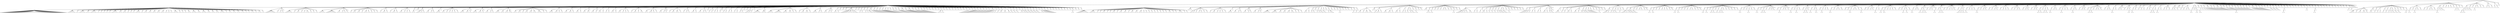 graph DG {
	 node  [decorate=false,shape=point,style=filled];
	 edge  [decorate=false,dir=none,arrowhead=none,arrowtail=none];
3290 -- 3285
3290 -- 3286
3290 -- 3287
3290 -- 3288
3290 -- 3289
3290 -- 2965
3285 -- 3194
3285 -- 3195
3285 -- 3197
3285 -- 3198
3285 -- 3199
3285 -- 3200
3285 -- 3201
3285 -- 3202
3285 -- 3203
3285 -- 3204
3285 -- 3205
3285 -- 3206
3285 -- 3207
3285 -- 3209
3285 -- 3210
3285 -- 3211
3285 -- 3212
3285 -- 3213
3285 -- 3214
3285 -- 3215
3285 -- 3217
3285 -- 3218
3285 -- 3221
3285 -- 3208
3285 -- 3222
3285 -- 3223
3285 -- 3224
3285 -- 3225
3285 -- 3226
3285 -- 3227
3285 -- 3228
3285 -- 3229
3285 -- 3230
3285 -- 3231
3285 -- 3232
3285 -- 3234
3285 -- 3235
3285 -- 3237
3285 -- 3238
3285 -- 3239
3285 -- 3240
3285 -- 3241
3285 -- 3242
3285 -- 3219
3285 -- 3243
3285 -- 3244
3285 -- 3245
3285 -- 3247
3285 -- 3248
3285 -- 3249
3285 -- 3156
3285 -- 3251
3285 -- 3252
3285 -- 3253
3285 -- 3254
3285 -- 3250
3285 -- 3255
3285 -- 3256
3285 -- 3257
3285 -- 3258
3285 -- 3259
3285 -- 2750
3285 -- 3260
3285 -- 3261
3285 -- 3246
3285 -- 3262
3285 -- 3263
3285 -- 3264
3285 -- 3265
3285 -- 2810
3285 -- 3266
3285 -- 3267
3285 -- 2817
3285 -- 3269
3285 -- 3270
3285 -- 3271
3285 -- 3272
3285 -- 3273
3285 -- 2832
3285 -- 3274
3285 -- 3276
3285 -- 3277
3285 -- 2855
3285 -- 2857
3285 -- 2858
3285 -- 3278
3285 -- 3279
3285 -- 3280
3285 -- 2872
3285 -- 2873
3285 -- 3281
3285 -- 2886
3285 -- 2889
3285 -- 2898
3285 -- 2901
3285 -- 2902
3285 -- 2908
3285 -- 2910
3285 -- 3283
3285 -- 2914
3285 -- 2921
3285 -- 3284
3285 -- 2930
3285 -- 2938
3285 -- 2941
3285 -- 2944
3285 -- 2945
3285 -- 2946
3285 -- 2952
3285 -- 2955
3285 -- 2956
3285 -- 2958
3285 -- 2962
3285 -- 3268
3285 -- 2963
3285 -- 2969
3285 -- 1975
3285 -- 2093
3285 -- 2099
3194 -- 2971
3194 -- 2979
3194 -- 2980
3194 -- 2973
3194 -- 2982
3194 -- 2983
3194 -- 2986
3194 -- 2990
3194 -- 2994
3194 -- 2184
3194 -- 2995
3194 -- 2996
3194 -- 2997
3194 -- 2998
3194 -- 3001
3194 -- 3011
3194 -- 3013
3194 -- 3014
3194 -- 2977
3194 -- 3015
3194 -- 3024
3194 -- 3030
3194 -- 3044
3194 -- 3048
3194 -- 3051
3194 -- 3056
3194 -- 3057
3194 -- 3041
3194 -- 2989
3194 -- 2999
3194 -- 3037
3194 -- 2988
3194 -- 3058
3194 -- 3028
3194 -- 3053
3194 -- 2374
3194 -- 3059
3194 -- 3060
3194 -- 3062
3194 -- 3063
3194 -- 3065
3194 -- 3052
3194 -- 3066
3194 -- 2391
3194 -- 2405
3194 -- 3077
3194 -- 3085
3194 -- 2976
3194 -- 2975
3194 -- 2987
3194 -- 3008
3194 -- 3019
3194 -- 3007
3194 -- 2428
3194 -- 2430
3194 -- 2435
3194 -- 2985
3194 -- 2413
3194 -- 2420
3194 -- 3089
3194 -- 2459
3194 -- 3097
3194 -- 3010
3194 -- 3043
3194 -- 3099
3194 -- 3100
3194 -- 3033
3194 -- 3039
3194 -- 2474
3194 -- 2480
3194 -- 3101
3194 -- 2487
3194 -- 3106
3194 -- 3114
3194 -- 3118
3194 -- 3002
3194 -- 2542
3194 -- 3038
3194 -- 2555
3194 -- 3127
3194 -- 2571
3194 -- 2576
3194 -- 2577
3194 -- 2578
3194 -- 2588
3194 -- 2589
3194 -- 3005
3194 -- 2592
3194 -- 2603
3194 -- 2630
3194 -- 2634
3194 -- 2644
3194 -- 2650
3194 -- 2646
3194 -- 2639
3194 -- 2662
3194 -- 3145
3194 -- 2667
3194 -- 3153
3194 -- 3154
3194 -- 3158
3194 -- 3160
3194 -- 3150
3194 -- 3163
3194 -- 3009
3194 -- 3165
3194 -- 3168
3194 -- 3016
3194 -- 3025
3194 -- 3173
3194 -- 3174
3194 -- 3178
3194 -- 2814
3194 -- 3018
3194 -- 3176
3194 -- 3181
3194 -- 3182
3194 -- 3184
3194 -- 3151
3194 -- 2849
3194 -- 3042
3194 -- 3046
3194 -- 2768
3194 -- 2830
3194 -- 2840
3194 -- 2854
3194 -- 2862
3194 -- 2878
3194 -- 2882
3194 -- 2892
3194 -- 2900
3194 -- 3189
3194 -- 1838
3194 -- 2765
3194 -- 2906
3194 -- 2909
2971 -- 2135
2971 -- 2139
2971 -- 2157
2971 -- 2158
2971 -- 2146
2971 -- 2149
2971 -- 2164
2971 -- 2165
2971 -- 2166
2971 -- 2167
2971 -- 2169
2971 -- 2178
2971 -- 2179
2971 -- 2188
2971 -- 2190
2971 -- 2191
2971 -- 2192
2971 -- 2193
2971 -- 2215
2971 -- 2216
2971 -- 2218
2971 -- 2221
2971 -- 2227
2971 -- 2228
2971 -- 2231
2971 -- 2234
2971 -- 2233
2971 -- 2220
2971 -- 2236
2971 -- 2242
2971 -- 2241
2971 -- 2256
2971 -- 2214
2971 -- 2212
2971 -- 2213
2971 -- 2258
2971 -- 2268
2971 -- 2277
2971 -- 2267
2971 -- 2243
2971 -- 2285
2971 -- 2293
2971 -- 2296
2971 -- 2303
2971 -- 2309
2971 -- 2310
2971 -- 2304
2971 -- 2330
2971 -- 2338
2971 -- 2407
2135 -- 0
2135 -- 30
2135 -- 33
2135 -- 19
2135 -- 25
2135 -- 29
2135 -- 31
2135 -- 32
2135 -- 34
2135 -- 35
2135 -- 36
2135 -- 37
2135 -- 38
2135 -- 40
2135 -- 41
2135 -- 42
2135 -- 43
2135 -- 44
2135 -- 45
2135 -- 47
2135 -- 52
2135 -- 55
2135 -- 17
2135 -- 48
2135 -- 49
2135 -- 50
2135 -- 51
2135 -- 59
2135 -- 65
2135 -- 66
2135 -- 72
2135 -- 75
2135 -- 84
2135 -- 85
2135 -- 87
2135 -- 108
2135 -- 109
2135 -- 110
2135 -- 111
2135 -- 112
2135 -- 21
2135 -- 113
2135 -- 114
2135 -- 115
2135 -- 116
2135 -- 120
2135 -- 160
2135 -- 1185
2139 -- 4
2139 -- 97
2139 -- 104
2139 -- 123
2139 -- 139
2139 -- 157
2157 -- 64
2157 -- 173
2158 -- 69
2158 -- 174
2158 -- 898
2158 -- 225
2158 -- 299
2146 -- 11
2146 -- 148
2146 -- 580
2149 -- 14
2149 -- 132
2149 -- 24
2149 -- 166
2149 -- 257
2164 -- 78
2164 -- 191
2165 -- 79
2165 -- 194
2166 -- 80
2166 -- 196
2167 -- 81
2167 -- 198
2169 -- 83
2169 -- 203
2178 -- 125
2178 -- 126
2178 -- 134
2178 -- 219
2178 -- 315
2179 -- 127
2179 -- 145
2179 -- 206
2188 -- 177
2188 -- 207
2188 -- 410
2190 -- 179
2190 -- 209
2191 -- 182
2191 -- 211
2192 -- 183
2192 -- 214
2193 -- 185
2193 -- 215
2193 -- 415
2193 -- 1153
2215 -- 243
2215 -- 300
2216 -- 245
2216 -- 301
2216 -- 460
2218 -- 247
2218 -- 303
2218 -- 790
2221 -- 252
2221 -- 316
2221 -- 763
2227 -- 262
2227 -- 331
2227 -- 803
2228 -- 263
2228 -- 334
2228 -- 648
2231 -- 268
2231 -- 340
2234 -- 271
2234 -- 345
2233 -- 270
2233 -- 343
2220 -- 251
2220 -- 314
2220 -- 610
2220 -- 954
2236 -- 273
2236 -- 350
2242 -- 283
2242 -- 364
2241 -- 279
2241 -- 361
2256 -- 307
2256 -- 380
2256 -- 879
2214 -- 242
2214 -- 298
2214 -- 680
2214 -- 286
2212 -- 234
2212 -- 287
2212 -- 588
2213 -- 240
2213 -- 289
2213 -- 626
2213 -- 429
2258 -- 311
2258 -- 384
2258 -- 887
2268 -- 330
2268 -- 403
2268 -- 1014
2277 -- 347
2277 -- 418
2277 -- 743
2267 -- 329
2267 -- 402
2267 -- 844
2267 -- 1238
2243 -- 284
2243 -- 367
2285 -- 363
2285 -- 428
2285 -- 1170
2293 -- 376
2293 -- 442
2293 -- 652
2296 -- 389
2296 -- 446
2296 -- 654
2303 -- 435
2303 -- 459
2303 -- 733
2309 -- 466
2309 -- 500
2310 -- 468
2310 -- 506
2304 -- 440
2304 -- 464
2304 -- 744
2330 -- 496
2330 -- 597
2338 -- 507
2338 -- 639
2338 -- 885
2407 -- 614
2407 -- 802
2979 -- 2150
2979 -- 2314
2979 -- 2335
2979 -- 2327
2979 -- 1926
2150 -- 15
2150 -- 54
2150 -- 27
2150 -- 89
2150 -- 91
2150 -- 258
2150 -- 747
2150 -- 613
2314 -- 475
2314 -- 509
2335 -- 503
2335 -- 631
2327 -- 492
2327 -- 578
2980 -- 2152
2980 -- 2328
2980 -- 2219
2980 -- 2235
2980 -- 2419
2980 -- 2467
2980 -- 2590
2980 -- 2370
2980 -- 2606
2152 -- 18
2152 -- 100
2152 -- 56
2152 -- 175
2152 -- 912
2152 -- 1216
2328 -- 493
2328 -- 594
2219 -- 250
2219 -- 305
2219 -- 575
2235 -- 272
2235 -- 348
2419 -- 634
2419 -- 825
2467 -- 745
2467 -- 962
2467 -- 903
2590 -- 1052
2590 -- 1253
2370 -- 550
2370 -- 727
2606 -- 1084
2606 -- 1278
2973 -- 2137
2973 -- 2151
2973 -- 2281
2973 -- 2349
2973 -- 2363
2973 -- 2581
2973 -- 1932
2137 -- 2
2137 -- 46
2137 -- 129
2137 -- 136
2137 -- 53
2151 -- 16
2151 -- 57
2151 -- 28
2151 -- 90
2151 -- 93
2151 -- 231
2151 -- 712
2151 -- 655
2281 -- 354
2281 -- 423
2281 -- 974
2349 -- 524
2349 -- 669
2363 -- 541
2363 -- 708
2581 -- 1029
2581 -- 1231
2982 -- 2154
2982 -- 2171
2982 -- 2173
2982 -- 2358
2982 -- 2257
2982 -- 2382
2982 -- 2463
2982 -- 2478
2982 -- 2483
2154 -- 61
2154 -- 130
2171 -- 94
2171 -- 119
2171 -- 600
2173 -- 98
2173 -- 118
2173 -- 809
2358 -- 535
2358 -- 696
2257 -- 308
2257 -- 383
2257 -- 862
2382 -- 565
2382 -- 754
2463 -- 731
2463 -- 959
2478 -- 784
2478 -- 988
2483 -- 797
2483 -- 998
2983 -- 2155
2983 -- 2210
2983 -- 2230
2155 -- 62
2155 -- 131
2210 -- 229
2210 -- 310
2210 -- 407
2230 -- 265
2230 -- 339
2986 -- 2160
2986 -- 2226
2986 -- 2232
2160 -- 73
2160 -- 184
2226 -- 260
2226 -- 328
2226 -- 636
2232 -- 269
2232 -- 342
2990 -- 2172
2990 -- 2316
2990 -- 2451
2990 -- 2476
2172 -- 95
2172 -- 117
2172 -- 615
2316 -- 477
2316 -- 528
2451 -- 706
2451 -- 920
2476 -- 780
2476 -- 986
2994 -- 2183
2994 -- 1821
2183 -- 152
2183 -- 189
2183 -- 230
2184 -- 162
2184 -- 169
2184 -- 1035
2995 -- 2185
2995 -- 2319
2995 -- 2591
2185 -- 165
2185 -- 237
2185 -- 388
2319 -- 484
2319 -- 570
2591 -- 1054
2591 -- 1254
2996 -- 2186
2996 -- 2240
2996 -- 2359
2186 -- 168
2186 -- 210
2186 -- 453
2240 -- 278
2240 -- 357
2359 -- 536
2359 -- 698
2997 -- 2189
2997 -- 1824
2189 -- 178
2189 -- 232
2189 -- 663
2189 -- 1010
2998 -- 2199
2998 -- 2339
2998 -- 2404
2998 -- 2408
2998 -- 2457
2998 -- 2546
2199 -- 200
2199 -- 259
2199 -- 569
2339 -- 510
2339 -- 649
2404 -- 607
2404 -- 795
2408 -- 617
2408 -- 805
2457 -- 715
2457 -- 943
2546 -- 969
2546 -- 1160
3001 -- 2224
3001 -- 2313
3001 -- 2362
3001 -- 1812
2224 -- 255
2224 -- 321
2224 -- 769
2224 -- 840
2313 -- 473
2313 -- 478
2313 -- 1616
2362 -- 540
2362 -- 705
3011 -- 2252
3011 -- 2286
3011 -- 2429
3011 -- 1814
2252 -- 297
2252 -- 396
2252 -- 432
2252 -- 871
2286 -- 365
2286 -- 430
2286 -- 968
2429 -- 658
2429 -- 846
3013 -- 2262
3013 -- 2306
3013 -- 2421
2262 -- 322
2262 -- 395
2262 -- 950
2306 -- 449
2306 -- 467
2421 -- 641
2421 -- 830
3014 -- 2264
3014 -- 2298
3014 -- 2371
3014 -- 2513
3014 -- 1849
2264 -- 325
2264 -- 398
2264 -- 964
2264 -- 759
2298 -- 409
2298 -- 451
2298 -- 1001
2371 -- 551
2371 -- 728
2371 -- 867
2513 -- 884
2513 -- 1077
2513 -- 1171
2977 -- 2143
2977 -- 2209
2977 -- 2238
2977 -- 2272
2977 -- 2217
2977 -- 2326
2977 -- 2225
2977 -- 2399
2977 -- 2506
2143 -- 8
2143 -- 144
2143 -- 161
2209 -- 224
2209 -- 309
2209 -- 447
2238 -- 275
2238 -- 356
2272 -- 337
2272 -- 411
2272 -- 854
2217 -- 246
2217 -- 313
2217 -- 413
2326 -- 491
2326 -- 573
2326 -- 874
2225 -- 256
2225 -- 323
2225 -- 593
2225 -- 873
2399 -- 601
2399 -- 786
2506 -- 859
2506 -- 1074
3015 -- 2265
3015 -- 2300
3015 -- 2386
3015 -- 2475
2265 -- 326
2265 -- 400
2265 -- 1002
2265 -- 518
2300 -- 426
2300 -- 454
2300 -- 1180
2386 -- 571
2386 -- 761
2475 -- 779
2475 -- 985
3024 -- 2280
3024 -- 2395
3024 -- 2851
2280 -- 353
2280 -- 421
2280 -- 936
2395 -- 591
2395 -- 778
2395 -- 748
2851 -- 1647
2851 -- 1841
3030 -- 2297
3030 -- 2631
2297 -- 399
2297 -- 448
2297 -- 1232
2631 -- 1133
2631 -- 1328
3044 -- 2346
3044 -- 2437
3044 -- 1937
2346 -- 520
2346 -- 667
2346 -- 1147
2437 -- 676
2437 -- 881
2437 -- 2027
3048 -- 2352
3048 -- 2422
3048 -- 1973
2352 -- 529
2352 -- 674
2352 -- 1163
2422 -- 642
2422 -- 839
3051 -- 2356
3051 -- 2411
2356 -- 533
2356 -- 690
2356 -- 1678
2411 -- 620
2411 -- 811
3056 -- 2367
3056 -- 2596
2367 -- 545
2367 -- 720
2596 -- 1063
2596 -- 1261
3057 -- 2368
3057 -- 2477
2368 -- 546
2368 -- 722
2368 -- 702
2477 -- 782
2477 -- 987
3041 -- 2342
3041 -- 2345
3041 -- 2469
3041 -- 2741
2342 -- 513
2342 -- 651
2342 -- 710
2345 -- 519
2345 -- 675
2469 -- 750
2469 -- 966
2741 -- 1394
2741 -- 1530
2989 -- 2168
2989 -- 2263
2989 -- 2366
2989 -- 2455
2168 -- 82
2168 -- 199
2263 -- 324
2263 -- 397
2263 -- 842
2366 -- 544
2366 -- 719
2455 -- 713
2455 -- 940
2455 -- 1119
2999 -- 2203
2999 -- 2261
2999 -- 2323
2999 -- 2535
2203 -- 212
2203 -- 248
2203 -- 474
2261 -- 320
2261 -- 393
2261 -- 931
2323 -- 488
2323 -- 538
2535 -- 933
2535 -- 1130
3037 -- 2322
3037 -- 2643
3037 -- 2496
3037 -- 1828
2322 -- 487
2322 -- 526
2322 -- 857
2643 -- 1161
2643 -- 1347
2496 -- 831
2496 -- 1040
2988 -- 2163
2988 -- 2259
2988 -- 2288
2988 -- 2509
2163 -- 77
2163 -- 188
2259 -- 312
2259 -- 391
2259 -- 894
2288 -- 369
2288 -- 436
2288 -- 616
2509 -- 872
2509 -- 1068
3058 -- 2369
3058 -- 2462
3058 -- 2566
2369 -- 549
2369 -- 723
2462 -- 729
2462 -- 956
2566 -- 1009
2566 -- 1203
3028 -- 2289
3028 -- 2473
2289 -- 370
2289 -- 437
2289 -- 927
2473 -- 772
2473 -- 977
3053 -- 2360
3053 -- 2498
3053 -- 2674
2360 -- 537
2360 -- 700
2360 -- 726
2498 -- 836
2498 -- 1045
2674 -- 1242
2674 -- 1405
2374 -- 557
2374 -- 735
3059 -- 2375
3059 -- 2446
3059 -- 1942
2375 -- 558
2375 -- 737
2446 -- 694
2446 -- 909
3060 -- 2376
3060 -- 2528
2376 -- 559
2376 -- 739
2528 -- 924
2528 -- 1117
3062 -- 2378
3062 -- 1810
3062 -- 1888
2378 -- 561
2378 -- 742
3063 -- 2379
3063 -- 2803
2379 -- 562
2379 -- 749
2803 -- 1543
2803 -- 1646
3065 -- 2381
3065 -- 2638
2381 -- 564
2381 -- 753
2638 -- 1148
2638 -- 1336
3052 -- 2357
3052 -- 2816
2357 -- 534
2357 -- 693
2816 -- 1570
2816 -- 1699
3066 -- 2383
3066 -- 2425
2383 -- 566
2383 -- 755
2425 -- 647
2425 -- 843
2391 -- 584
2391 -- 775
2405 -- 608
2405 -- 799
3077 -- 2409
3077 -- 2700
2409 -- 618
2409 -- 808
2700 -- 1305
2700 -- 1460
3085 -- 2424
3085 -- 1878
2424 -- 645
2424 -- 838
2976 -- 2141
2976 -- 2142
2976 -- 1955
2141 -- 6
2141 -- 133
2141 -- 22
2141 -- 68
2141 -- 358
2141 -- 665
2142 -- 7
2142 -- 142
2142 -- 156
2142 -- 223
2975 -- 2140
2975 -- 2148
2975 -- 2275
2975 -- 2283
2975 -- 2629
2975 -- 2655
2140 -- 5
2140 -- 105
2140 -- 122
2140 -- 140
2140 -- 155
2148 -- 13
2148 -- 88
2148 -- 26
2148 -- 67
2148 -- 227
2148 -- 576
2275 -- 344
2275 -- 414
2275 -- 820
2275 -- 1201
2283 -- 360
2283 -- 425
2283 -- 762
2629 -- 1131
2629 -- 1322
2655 -- 1197
2655 -- 1373
2987 -- 2161
2987 -- 2253
2987 -- 2292
2987 -- 2632
2161 -- 74
2161 -- 186
2253 -- 302
2253 -- 375
2253 -- 833
2292 -- 374
2292 -- 441
2292 -- 508
2632 -- 1137
2632 -- 1329
3008 -- 2249
3008 -- 2636
3008 -- 2442
2249 -- 294
2249 -- 394
2249 -- 605
2249 -- 906
2636 -- 1143
2636 -- 1335
2442 -- 687
2442 -- 896
3019 -- 2273
3019 -- 2315
3019 -- 2559
3019 -- 2001
2273 -- 338
2273 -- 408
2273 -- 1058
2315 -- 476
2315 -- 479
2559 -- 994
2559 -- 1182
3007 -- 2248
3007 -- 2573
2248 -- 293
2248 -- 390
2248 -- 461
2573 -- 1018
2573 -- 1217
2428 -- 656
2428 -- 855
2430 -- 659
2430 -- 856
2435 -- 671
2435 -- 878
2985 -- 2159
2985 -- 2206
2985 -- 2260
2985 -- 2461
2985 -- 2427
2159 -- 71
2159 -- 176
2206 -- 217
2206 -- 280
2206 -- 582
2260 -- 317
2260 -- 392
2260 -- 922
2260 -- 757
2461 -- 725
2461 -- 955
2427 -- 653
2427 -- 849
2413 -- 623
2413 -- 819
2420 -- 640
2420 -- 834
3089 -- 2443
3089 -- 2537
2443 -- 689
2443 -- 897
2537 -- 937
2537 -- 1141
2459 -- 721
2459 -- 951
3097 -- 2466
3097 -- 2711
2466 -- 741
2466 -- 961
2711 -- 1327
2711 -- 1481
3010 -- 2251
3010 -- 1938
3010 -- 2657
2251 -- 296
2251 -- 379
2251 -- 864
2657 -- 1200
2657 -- 1375
3043 -- 2344
3043 -- 2560
2344 -- 515
2344 -- 666
2344 -- 1136
2560 -- 997
2560 -- 1187
3099 -- 2470
3099 -- 1889
2470 -- 751
2470 -- 972
3100 -- 2471
3100 -- 1876
2471 -- 758
2471 -- 982
3033 -- 2307
3033 -- 2562
2307 -- 462
2307 -- 469
2307 -- 679
2562 -- 1003
2562 -- 1191
3039 -- 2337
3039 -- 2525
2337 -- 505
2337 -- 646
2525 -- 917
2525 -- 1108
2474 -- 773
2474 -- 984
2480 -- 789
2480 -- 991
3101 -- 2482
3101 -- 1925
2482 -- 796
2482 -- 996
2487 -- 806
2487 -- 1023
3106 -- 2499
3106 -- 2842
2499 -- 837
2499 -- 1047
2842 -- 1622
2842 -- 1805
3114 -- 2527
3114 -- 1817
3114 -- 2110
2527 -- 921
2527 -- 1114
3118 -- 2534
3118 -- 2570
2534 -- 932
2534 -- 1129
2570 -- 1015
2570 -- 1210
3002 -- 2237
3002 -- 2290
3002 -- 1842
2237 -- 274
2237 -- 352
2290 -- 372
2290 -- 438
2290 -- 1259
2542 -- 949
2542 -- 1154
3038 -- 2334
3038 -- 2580
2334 -- 501
2334 -- 624
2580 -- 1028
2580 -- 1230
2555 -- 983
2555 -- 1177
3127 -- 2567
3127 -- 2797
2567 -- 1011
2567 -- 1205
2797 -- 1522
2797 -- 1637
2571 -- 1016
2571 -- 1211
2576 -- 1022
2576 -- 1222
2577 -- 1024
2577 -- 1223
2578 -- 1025
2578 -- 1224
2588 -- 1048
2588 -- 1248
2589 -- 1051
2589 -- 1252
3005 -- 2246
3005 -- 2336
2246 -- 291
2246 -- 385
2246 -- 455
2336 -- 504
2336 -- 638
2592 -- 1055
2592 -- 1255
2603 -- 1079
2603 -- 1276
2630 -- 1132
2630 -- 1324
2634 -- 1139
2634 -- 1333
2644 -- 1172
2644 -- 1348
2650 -- 1188
2650 -- 1361
2646 -- 1175
2646 -- 1350
2639 -- 1149
2639 -- 1340
2662 -- 1213
2662 -- 1382
3145 -- 2666
3145 -- 1839
2666 -- 1225
2666 -- 1391
2667 -- 1227
2667 -- 1395
3153 -- 2697
3153 -- 2717
2697 -- 1295
2697 -- 1452
2717 -- 1344
2717 -- 1494
3154 -- 2698
3154 -- 1982
2698 -- 1299
2698 -- 1455
3158 -- 2716
3158 -- 1893
2716 -- 1342
2716 -- 1493
3160 -- 2727
3160 -- 1966
2727 -- 1364
2727 -- 1508
3150 -- 2690
3150 -- 1963
2690 -- 1281
2690 -- 1442
3163 -- 2740
3163 -- 1895
2740 -- 1390
2740 -- 1529
3009 -- 2250
3009 -- 2350
3009 -- 2575
2250 -- 295
2250 -- 371
2250 -- 807
2350 -- 525
2350 -- 673
2350 -- 1986
2575 -- 1021
2575 -- 1221
3165 -- 2747
3165 -- 1936
2747 -- 1414
2747 -- 1539
3168 -- 2759
3168 -- 1998
2759 -- 1436
2759 -- 1563
3016 -- 2266
3016 -- 1872
2266 -- 327
2266 -- 401
2266 -- 945
3025 -- 2282
3025 -- 2522
2282 -- 355
2282 -- 424
2282 -- 1135
2522 -- 913
2522 -- 1102
2522 -- 1457
3173 -- 2787
3173 -- 2078
2787 -- 1498
2787 -- 1618
3174 -- 2788
3174 -- 1896
2788 -- 1500
2788 -- 1623
3178 -- 2794
3178 -- 2046
2794 -- 1516
2794 -- 1631
2814 -- 1568
2814 -- 1683
3018 -- 2271
3018 -- 2500
2271 -- 335
2271 -- 406
2271 -- 1050
2500 -- 841
2500 -- 1049
3176 -- 2792
3176 -- 2066
2792 -- 1514
2792 -- 1630
3181 -- 2827
3181 -- 1836
2827 -- 1596
2827 -- 1749
3182 -- 2828
3182 -- 1968
2828 -- 1598
2828 -- 1750
3184 -- 2838
3184 -- 2095
2838 -- 1615
2838 -- 1793
3151 -- 2693
3151 -- 2042
2693 -- 1289
2693 -- 1448
2849 -- 1641
2849 -- 1831
3042 -- 2343
3042 -- 2586
2343 -- 514
2343 -- 664
2343 -- 1943
2586 -- 1044
2586 -- 1245
2586 -- 1433
3046 -- 2348
3046 -- 2642
2348 -- 522
2348 -- 668
2348 -- 1832
2642 -- 1158
2642 -- 1343
2768 -- 1454
2768 -- 1579
2830 -- 1601
2830 -- 1753
2840 -- 1620
2840 -- 1795
2854 -- 1650
2854 -- 1851
2862 -- 1664
2862 -- 1870
2878 -- 1686
2878 -- 1921
2882 -- 1691
2882 -- 1944
2892 -- 1705
2892 -- 1980
2900 -- 1715
2900 -- 1999
3189 -- 2923
3189 -- 1920
2923 -- 1744
2923 -- 2055
2765 -- 1444
2765 -- 1575
2906 -- 1724
2906 -- 2011
2909 -- 1730
2909 -- 2018
3195 -- 2972
3195 -- 2177
3195 -- 2991
3195 -- 2984
3195 -- 3000
3195 -- 3006
3195 -- 3017
3195 -- 3040
3195 -- 2974
3195 -- 3036
3195 -- 3061
3195 -- 2388
3195 -- 3083
3195 -- 3087
3195 -- 3109
3195 -- 2516
3195 -- 3047
3195 -- 2625
3195 -- 2764
3195 -- 2845
3195 -- 3162
3195 -- 2905
3195 -- 2933
3195 -- 2935
3195 -- 2024
3195 -- 2883
3195 -- 3138
3195 -- 3141
2972 -- 2136
2972 -- 2147
2972 -- 2196
2972 -- 2333
2972 -- 2187
2972 -- 2194
2972 -- 2170
2972 -- 2207
2972 -- 2208
2972 -- 2211
2972 -- 2269
2972 -- 2340
2972 -- 2200
2972 -- 2204
2972 -- 2324
2972 -- 2331
2972 -- 2354
2972 -- 2372
2972 -- 2438
2972 -- 2452
2972 -- 2472
2972 -- 2514
2972 -- 2544
2972 -- 2604
2972 -- 2202
2972 -- 2389
2972 -- 2608
2972 -- 2197
2972 -- 2373
2972 -- 2687
2136 -- 1
2136 -- 39
2136 -- 107
2136 -- 121
2136 -- 135
2136 -- 20
2136 -- 60
2136 -- 164
2136 -- 1097
2147 -- 12
2147 -- 151
2147 -- 167
2147 -- 221
2147 -- 880
2196 -- 193
2196 -- 239
2333 -- 499
2333 -- 622
2187 -- 172
2187 -- 235
2187 -- 554
2194 -- 190
2194 -- 236
2170 -- 86
2170 -- 204
2207 -- 218
2207 -- 281
2207 -- 586
2208 -- 222
2208 -- 282
2211 -- 233
2211 -- 285
2211 -- 587
2269 -- 332
2269 -- 404
2269 -- 1031
2340 -- 511
2340 -- 643
2200 -- 202
2200 -- 261
2200 -- 456
2204 -- 213
2204 -- 267
2204 -- 494
2324 -- 489
2324 -- 548
2324 -- 1692
2331 -- 497
2331 -- 598
2354 -- 531
2354 -- 681
2372 -- 552
2372 -- 730
2438 -- 678
2438 -- 883
2452 -- 707
2452 -- 923
2472 -- 770
2472 -- 975
2514 -- 888
2514 -- 1081
2544 -- 960
2544 -- 1156
2604 -- 1080
2604 -- 1277
2202 -- 208
2202 -- 266
2202 -- 516
2389 -- 577
2389 -- 767
2608 -- 1086
2608 -- 1284
2197 -- 195
2197 -- 249
2197 -- 581
2197 -- 771
2373 -- 556
2373 -- 734
2687 -- 1273
2687 -- 1431
2177 -- 106
2177 -- 180
2177 -- 228
2177 -- 635
2991 -- 2180
2991 -- 2201
2991 -- 2245
2991 -- 2460
2991 -- 2398
2991 -- 2611
2991 -- 2628
2180 -- 143
2180 -- 147
2201 -- 205
2201 -- 244
2245 -- 290
2245 -- 368
2460 -- 724
2460 -- 953
2398 -- 599
2398 -- 783
2611 -- 1090
2611 -- 1288
2628 -- 1128
2628 -- 1319
2984 -- 2156
2984 -- 2223
2984 -- 2484
2984 -- 2615
2984 -- 2198
2984 -- 2619
2156 -- 63
2156 -- 170
2223 -- 254
2223 -- 319
2223 -- 422
2484 -- 798
2484 -- 999
2615 -- 1100
2615 -- 1297
2198 -- 197
2198 -- 241
2619 -- 1109
2619 -- 1303
3000 -- 2222
3000 -- 1811
2222 -- 253
2222 -- 318
2222 -- 629
2222 -- 1104
3006 -- 2247
3006 -- 2563
3006 -- 2620
2247 -- 292
2247 -- 386
2247 -- 611
2563 -- 1005
2563 -- 1192
2620 -- 1111
2620 -- 1306
3017 -- 2270
3017 -- 1850
3017 -- 2453
3017 -- 2627
2270 -- 333
2270 -- 405
2270 -- 1168
2453 -- 709
2453 -- 934
2627 -- 1126
2627 -- 1318
3040 -- 2341
3040 -- 2659
3040 -- 2489
3040 -- 1840
2341 -- 512
2341 -- 657
2341 -- 965
2659 -- 1204
2659 -- 1378
2489 -- 815
2489 -- 1020
2974 -- 2138
2974 -- 2145
2974 -- 2175
2974 -- 2299
2974 -- 2294
2974 -- 2318
2974 -- 2320
2974 -- 2412
2974 -- 2598
2138 -- 3
2138 -- 96
2138 -- 103
2138 -- 124
2138 -- 137
2138 -- 154
2145 -- 10
2145 -- 138
2145 -- 23
2145 -- 70
2145 -- 201
2175 -- 101
2175 -- 163
2175 -- 852
2299 -- 416
2299 -- 452
2299 -- 703
2294 -- 381
2294 -- 443
2294 -- 889
2318 -- 482
2318 -- 502
2318 -- 555
2320 -- 485
2320 -- 517
2412 -- 621
2412 -- 813
2598 -- 1069
2598 -- 1264
3036 -- 2312
3036 -- 2332
2312 -- 472
2312 -- 483
2312 -- 1531
2332 -- 498
2332 -- 609
3061 -- 2377
3061 -- 2680
2377 -- 560
2377 -- 740
2680 -- 1260
2680 -- 1415
2388 -- 574
2388 -- 766
3083 -- 2418
3083 -- 2440
2418 -- 633
2418 -- 827
2440 -- 683
2440 -- 891
3087 -- 2439
3087 -- 1928
2439 -- 682
2439 -- 890
3109 -- 2504
3109 -- 1819
2504 -- 853
2504 -- 1061
2516 -- 899
2516 -- 1087
3047 -- 2351
3047 -- 2524
2351 -- 527
2351 -- 686
2524 -- 915
2524 -- 1106
2524 -- 2030
2625 -- 1121
2625 -- 1313
2764 -- 1443
2764 -- 1574
2845 -- 1626
2845 -- 1816
3162 -- 2737
3162 -- 2000
2737 -- 1386
2737 -- 1525
2905 -- 1722
2905 -- 2010
2933 -- 1761
2933 -- 2071
2935 -- 1763
2935 -- 2073
2883 -- 1693
2883 -- 1947
3138 -- 2609
3138 -- 1970
2609 -- 1088
2609 -- 1286
3141 -- 2633
3141 -- 1977
2633 -- 1138
2633 -- 1331
3197 -- 2981
3197 -- 2176
3197 -- 3003
3197 -- 3012
3197 -- 3022
3197 -- 3045
3197 -- 3078
3197 -- 3079
3197 -- 2677
3197 -- 3155
3197 -- 2732
3197 -- 2795
3197 -- 1992
2981 -- 2153
2981 -- 2162
2981 -- 2254
2981 -- 2321
2153 -- 58
2153 -- 128
2153 -- 92
2162 -- 76
2162 -- 187
2254 -- 304
2254 -- 377
2254 -- 870
2321 -- 486
2321 -- 523
2321 -- 732
2176 -- 102
2176 -- 171
2176 -- 141
3003 -- 2239
3003 -- 2329
3003 -- 2649
2239 -- 276
2239 -- 359
2329 -- 495
2329 -- 596
2329 -- 1708
2649 -- 1186
2649 -- 1358
3012 -- 2255
3012 -- 2291
3012 -- 2533
2255 -- 306
2255 -- 378
2255 -- 765
2291 -- 373
2291 -- 439
2291 -- 637
2533 -- 930
2533 -- 1127
3022 -- 2278
3022 -- 2640
2278 -- 349
2278 -- 419
2278 -- 895
2640 -- 1151
2640 -- 1341
3045 -- 2347
3045 -- 2517
2347 -- 521
2347 -- 684
2517 -- 902
2517 -- 1091
3078 -- 2410
3078 -- 1924
2410 -- 619
2410 -- 810
3079 -- 2414
3079 -- 2869
2414 -- 625
2414 -- 814
2869 -- 1673
2869 -- 1886
2677 -- 1249
2677 -- 1408
3155 -- 2706
3155 -- 2038
2706 -- 1320
2706 -- 1475
2732 -- 1372
2732 -- 1519
2795 -- 1517
2795 -- 1633
3198 -- 2174
3198 -- 3026
3198 -- 3122
3198 -- 2616
3198 -- 2552
3198 -- 2672
3198 -- 2683
3198 -- 2729
3198 -- 2752
3198 -- 2769
3198 -- 3185
3198 -- 2839
3198 -- 2846
2174 -- 99
2174 -- 159
2174 -- 226
3026 -- 2284
3026 -- 1941
2284 -- 362
2284 -- 431
2284 -- 1226
3122 -- 2548
3122 -- 1935
2548 -- 971
2548 -- 1164
2616 -- 1101
2616 -- 1300
2552 -- 979
2552 -- 1169
2672 -- 1239
2672 -- 1403
2683 -- 1269
2683 -- 1423
2729 -- 1367
2729 -- 1511
2752 -- 1422
2752 -- 1547
2769 -- 1458
2769 -- 1581
3185 -- 2843
3185 -- 2096
2843 -- 1624
2843 -- 1808
2839 -- 1619
2839 -- 1789
2846 -- 1635
2846 -- 1823
3199 -- 2992
3199 -- 3071
3199 -- 3090
3199 -- 3074
3199 -- 3080
3199 -- 3084
3199 -- 3091
3199 -- 3092
3199 -- 3098
3199 -- 3108
3199 -- 2600
3199 -- 3110
3199 -- 2538
3199 -- 2579
3199 -- 2622
3199 -- 2647
3199 -- 2746
2992 -- 2181
2992 -- 2317
2992 -- 2511
2992 -- 2229
2992 -- 2433
2181 -- 149
2181 -- 153
2181 -- 886
2317 -- 481
2317 -- 547
2511 -- 876
2511 -- 1075
2229 -- 264
2229 -- 336
2433 -- 662
2433 -- 863
2433 -- 868
3071 -- 2393
3071 -- 2515
2393 -- 589
2393 -- 776
2515 -- 892
2515 -- 1082
3090 -- 2445
3090 -- 1864
2445 -- 692
2445 -- 901
3074 -- 2401
3074 -- 2585
2401 -- 603
2401 -- 791
2401 -- 1392
2585 -- 1043
2585 -- 1244
3080 -- 2415
3080 -- 1830
2415 -- 628
2415 -- 817
3084 -- 2423
3084 -- 1861
2423 -- 644
2423 -- 832
3091 -- 2447
3091 -- 1874
2447 -- 695
2447 -- 910
3092 -- 2448
3092 -- 2505
2448 -- 697
2448 -- 911
2505 -- 858
2505 -- 1064
3098 -- 2468
3098 -- 1929
2468 -- 746
2468 -- 963
3108 -- 2502
3108 -- 1882
2502 -- 848
2502 -- 1059
2600 -- 1071
2600 -- 1265
3110 -- 2507
3110 -- 1910
2507 -- 861
2507 -- 1066
2538 -- 938
2538 -- 1142
2579 -- 1027
2579 -- 1229
2622 -- 1115
2622 -- 1308
2647 -- 1183
2647 -- 1354
2746 -- 1413
2746 -- 1537
3200 -- 3004
3200 -- 3067
3200 -- 3093
3200 -- 3103
3200 -- 3027
3200 -- 3115
3200 -- 2595
3200 -- 1933
3200 -- 1961
3004 -- 2244
3004 -- 2394
2244 -- 288
2244 -- 382
2394 -- 590
2394 -- 777
3067 -- 2385
3067 -- 2623
2385 -- 568
2385 -- 760
2623 -- 1116
2623 -- 1309
3093 -- 2450
3093 -- 2907
2450 -- 704
2450 -- 919
2907 -- 1726
2907 -- 2013
3103 -- 2488
3103 -- 2876
2488 -- 812
2488 -- 1026
2876 -- 1684
2876 -- 1913
3027 -- 2287
3027 -- 2449
2287 -- 366
2287 -- 433
2287 -- 850
2449 -- 699
2449 -- 916
3115 -- 2529
3115 -- 2553
2529 -- 925
2529 -- 1118
2553 -- 980
2553 -- 1173
2595 -- 1062
2595 -- 1258
3201 -- 3020
3201 -- 3032
3201 -- 3068
3201 -- 3023
3201 -- 3031
3201 -- 3055
3201 -- 3102
3201 -- 3146
3201 -- 3149
3201 -- 2780
3201 -- 2492
3201 -- 3129
3201 -- 2530
3201 -- 2798
3020 -- 2274
3020 -- 1822
2274 -- 341
2274 -- 412
2274 -- 627
2274 -- 1209
3032 -- 2302
3032 -- 1837
2302 -- 434
2302 -- 458
3068 -- 2387
3068 -- 1815
2387 -- 572
2387 -- 764
3023 -- 2279
3023 -- 2384
2279 -- 351
2279 -- 420
2279 -- 1152
2384 -- 567
2384 -- 756
3031 -- 2301
3031 -- 2434
3031 -- 1907
2301 -- 427
2301 -- 457
2301 -- 1296
2434 -- 670
2434 -- 865
3055 -- 2365
3055 -- 2799
2365 -- 543
2365 -- 718
2365 -- 1410
2799 -- 1534
2799 -- 1640
3102 -- 2486
3102 -- 1904
2486 -- 804
2486 -- 1007
3146 -- 2670
3146 -- 2884
2670 -- 1236
2670 -- 1398
2884 -- 1694
2884 -- 1948
3149 -- 2686
3149 -- 1967
2686 -- 1272
2686 -- 1429
2780 -- 1483
2780 -- 1602
2492 -- 822
2492 -- 1033
3129 -- 2569
3129 -- 1906
2569 -- 1013
2569 -- 1207
2530 -- 926
2530 -- 1122
2798 -- 1528
2798 -- 1639
3202 -- 3021
3202 -- 3076
3202 -- 3088
3202 -- 2676
3202 -- 3171
3202 -- 2826
3021 -- 2276
3021 -- 2305
3021 -- 1902
2276 -- 346
2276 -- 417
2276 -- 1113
2305 -- 444
2305 -- 465
3076 -- 2403
3076 -- 2738
2403 -- 606
2403 -- 793
2738 -- 1387
2738 -- 1526
3088 -- 2441
3088 -- 2106
2441 -- 685
2441 -- 893
2676 -- 1247
2676 -- 1407
3171 -- 2766
3171 -- 2016
2766 -- 1445
2766 -- 1576
2826 -- 1594
2826 -- 1729
3203 -- 3034
3203 -- 3035
3203 -- 3112
3203 -- 2397
3203 -- 2523
3203 -- 2726
3203 -- 2943
3203 -- 2551
3203 -- 2079
3034 -- 2308
3034 -- 2853
2308 -- 463
2308 -- 471
2308 -- 821
2853 -- 1649
2853 -- 1848
3035 -- 2311
3035 -- 2325
3035 -- 1914
2311 -- 470
2311 -- 480
2311 -- 1474
2325 -- 490
2325 -- 553
3112 -- 2518
3112 -- 1911
2518 -- 904
2518 -- 1094
2397 -- 595
2397 -- 785
2523 -- 914
2523 -- 1105
2726 -- 1363
2726 -- 1507
2943 -- 1773
2943 -- 2091
2551 -- 978
2551 -- 1167
3204 -- 3049
3204 -- 3064
3204 -- 2454
3204 -- 2426
3204 -- 2689
3204 -- 2624
3204 -- 2651
3204 -- 2744
3204 -- 2887
3204 -- 2022
3049 -- 2353
3049 -- 1825
2353 -- 530
2353 -- 677
3064 -- 2380
3064 -- 1829
2380 -- 563
2380 -- 752
2454 -- 711
2454 -- 941
2426 -- 650
2426 -- 845
2689 -- 1280
2689 -- 1438
2624 -- 1120
2624 -- 1310
2651 -- 1190
2651 -- 1362
2744 -- 1402
2744 -- 1535
2887 -- 1697
2887 -- 1957
3205 -- 3050
3205 -- 3148
3205 -- 2648
3205 -- 2675
3205 -- 2852
3205 -- 2874
3205 -- 2922
3205 -- 2934
3205 -- 2940
3205 -- 2970
3205 -- 2052
3050 -- 2355
3050 -- 1953
2355 -- 532
2355 -- 688
3148 -- 2684
3148 -- 1917
2684 -- 1270
2684 -- 1424
2648 -- 1184
2648 -- 1355
2675 -- 1243
2675 -- 1406
2852 -- 1648
2852 -- 1847
2874 -- 1680
2874 -- 1903
2922 -- 1743
2922 -- 2050
2934 -- 1762
2934 -- 2072
2940 -- 1770
2940 -- 2087
2970 -- 1809
2970 -- 2134
3206 -- 3054
3206 -- 3133
3206 -- 2701
3206 -- 3172
3206 -- 2490
3206 -- 3142
3206 -- 3152
3206 -- 2758
3206 -- 2775
3206 -- 2804
3206 -- 2864
3206 -- 2931
3206 -- 2947
3054 -- 2361
3054 -- 2017
2361 -- 539
2361 -- 701
3133 -- 2593
3133 -- 1965
2593 -- 1056
2593 -- 1256
2701 -- 1311
2701 -- 1461
3172 -- 2774
3172 -- 2779
2774 -- 1466
2774 -- 1590
2779 -- 1478
2779 -- 1600
2490 -- 816
2490 -- 1030
3142 -- 2635
3142 -- 2109
2635 -- 1140
2635 -- 1334
3152 -- 2696
3152 -- 2728
2696 -- 1294
2696 -- 1451
2728 -- 1365
2728 -- 1510
2758 -- 1434
2758 -- 1562
2775 -- 1468
2775 -- 1592
2804 -- 1549
2804 -- 1653
2864 -- 1666
2864 -- 1873
2931 -- 1759
2931 -- 2068
2947 -- 1779
2947 -- 2101
3207 -- 3070
3207 -- 2479
3207 -- 2805
3207 -- 3126
3207 -- 2821
3207 -- 2880
3070 -- 2392
3070 -- 2097
2392 -- 585
2392 -- 774
2479 -- 787
2479 -- 990
2805 -- 1551
2805 -- 1654
3126 -- 2564
3126 -- 1952
2564 -- 1006
2564 -- 1193
2821 -- 1583
2821 -- 1719
2880 -- 1689
2880 -- 1930
3209 -- 3075
3209 -- 2503
3209 -- 3131
3209 -- 2960
3209 -- 2939
3209 -- 2951
3209 -- 2899
3209 -- 1939
3209 -- 1950
3075 -- 2402
3075 -- 1853
2402 -- 604
2402 -- 792
2503 -- 851
2503 -- 1060
3131 -- 2574
3131 -- 2861
2574 -- 1019
2574 -- 1218
2861 -- 1661
2861 -- 1869
2960 -- 1796
2960 -- 2123
2939 -- 1769
2939 -- 2084
2951 -- 1783
2951 -- 2108
2899 -- 1714
2899 -- 1996
3210 -- 2406
3210 -- 3081
3210 -- 2444
3210 -- 2888
3210 -- 1818
3210 -- 2713
3210 -- 2070
2406 -- 612
2406 -- 801
3081 -- 2416
3081 -- 1844
2416 -- 630
2416 -- 824
2444 -- 691
2444 -- 900
2888 -- 1698
2888 -- 1959
2713 -- 1332
2713 -- 1486
3211 -- 3082
3211 -- 2547
3211 -- 3125
3211 -- 2733
3082 -- 2417
3082 -- 1855
2417 -- 632
2417 -- 826
2547 -- 970
2547 -- 1162
3125 -- 2561
3125 -- 2054
2561 -- 1000
2561 -- 1189
2733 -- 1377
2733 -- 1521
3212 -- 2431
3212 -- 3123
3212 -- 2558
3212 -- 1962
2431 -- 660
2431 -- 860
3123 -- 2549
3123 -- 2685
2549 -- 973
2549 -- 1165
2685 -- 1271
2685 -- 1426
2558 -- 993
2558 -- 1181
3213 -- 3086
3213 -- 2464
3213 -- 3183
3086 -- 2432
3086 -- 1860
2432 -- 661
2432 -- 866
2464 -- 736
2464 -- 957
3183 -- 2837
3183 -- 2083
2837 -- 1614
2837 -- 1786
3214 -- 2436
3214 -- 3134
3214 -- 2540
3214 -- 2739
2436 -- 672
2436 -- 877
3134 -- 2594
3134 -- 1988
2594 -- 1057
2594 -- 1257
2540 -- 942
2540 -- 1146
2739 -- 1388
2739 -- 1527
3215 -- 3094
3215 -- 2550
3215 -- 2554
3215 -- 2773
3215 -- 2782
3094 -- 2456
3094 -- 1885
2456 -- 714
2456 -- 944
2550 -- 976
2550 -- 1166
2554 -- 981
2554 -- 1176
2773 -- 1465
2773 -- 1586
2782 -- 1485
2782 -- 1609
3217 -- 2481
3217 -- 2520
3217 -- 3117
3217 -- 2668
3217 -- 2841
3217 -- 2825
3217 -- 3191
2481 -- 794
2481 -- 995
2520 -- 907
2520 -- 1098
3117 -- 2532
3117 -- 2025
2532 -- 929
2532 -- 1124
2668 -- 1228
2668 -- 1396
2841 -- 1621
2841 -- 1802
2825 -- 1591
2825 -- 1747
3191 -- 2936
3191 -- 1894
2936 -- 1765
2936 -- 2080
3218 -- 2485
3218 -- 2679
3218 -- 2671
3218 -- 2702
3218 -- 1985
2485 -- 800
2485 -- 1004
2679 -- 1251
2679 -- 1411
2671 -- 1237
2671 -- 1401
2702 -- 1312
2702 -- 1463
3221 -- 3104
3221 -- 2641
3104 -- 2494
3104 -- 1908
2494 -- 828
2494 -- 1037
2641 -- 1157
2641 -- 1346
3208 -- 3073
3208 -- 3095
3208 -- 2652
3208 -- 2714
3208 -- 2734
3208 -- 2911
3073 -- 2400
3073 -- 1846
2400 -- 602
2400 -- 788
3095 -- 2458
3095 -- 1877
2458 -- 717
2458 -- 948
2652 -- 1194
2652 -- 1366
2714 -- 1338
2714 -- 1487
2734 -- 1381
2734 -- 1520
2911 -- 1732
2911 -- 2021
3222 -- 2497
3222 -- 2610
3222 -- 3136
3222 -- 3177
3222 -- 2617
2497 -- 835
2497 -- 1041
2610 -- 1089
2610 -- 1287
3136 -- 2605
3136 -- 1997
2605 -- 1083
2605 -- 1279
3177 -- 2793
3177 -- 2086
2793 -- 1515
2793 -- 1632
2617 -- 1103
2617 -- 1301
3223 -- 3107
3223 -- 2660
3223 -- 2719
3107 -- 2501
3107 -- 2019
2501 -- 847
2501 -- 1053
2660 -- 1208
2660 -- 1379
2719 -- 1351
2719 -- 1496
3224 -- 3111
3224 -- 3139
3224 -- 1843
3224 -- 2033
3111 -- 2508
3111 -- 2063
2508 -- 869
2508 -- 1067
3139 -- 2613
3139 -- 2688
2613 -- 1093
2613 -- 1291
2688 -- 1275
2688 -- 1435
3225 -- 2510
3225 -- 2856
3225 -- 2601
3225 -- 1852
3225 -- 2105
3225 -- 3192
2510 -- 875
2510 -- 1072
2856 -- 1652
2856 -- 1859
2601 -- 1073
2601 -- 1268
3192 -- 2948
3192 -- 1946
2948 -- 1780
2948 -- 2103
3226 -- 2512
3226 -- 3116
3226 -- 1835
3226 -- 2102
2512 -- 882
2512 -- 1076
3116 -- 2531
3116 -- 2722
2531 -- 928
2531 -- 1123
2722 -- 1356
2722 -- 1501
3227 -- 2521
3227 -- 2848
3227 -- 2583
3227 -- 2748
3227 -- 2937
3227 -- 2014
2521 -- 908
2521 -- 1099
2848 -- 1638
2848 -- 1827
2583 -- 1038
2583 -- 1234
2748 -- 1417
2748 -- 1542
2937 -- 1766
2937 -- 2081
3228 -- 2526
3228 -- 3161
3228 -- 3170
3228 -- 1940
2526 -- 918
2526 -- 1110
3161 -- 2730
3161 -- 2812
2730 -- 1369
2730 -- 1512
2812 -- 1558
2812 -- 1671
3170 -- 2763
3170 -- 2075
2763 -- 1441
2763 -- 1572
3229 -- 3119
3229 -- 2541
3229 -- 2664
3229 -- 2767
3119 -- 2536
3119 -- 1915
2536 -- 935
2536 -- 1134
2541 -- 947
2541 -- 1150
2664 -- 1219
2664 -- 1389
2767 -- 1453
2767 -- 1577
3230 -- 3120
3230 -- 2678
3230 -- 2791
3230 -- 2847
3230 -- 1858
3120 -- 2543
3120 -- 1916
2543 -- 952
2543 -- 1155
2678 -- 1250
2678 -- 1409
2791 -- 1509
2791 -- 1628
2847 -- 1636
2847 -- 1826
3231 -- 2557
3231 -- 2681
3231 -- 2823
3231 -- 2834
3231 -- 1979
2557 -- 992
2557 -- 1179
2681 -- 1266
2681 -- 1416
2823 -- 1588
2823 -- 1725
2834 -- 1607
2834 -- 1768
3232 -- 2565
3232 -- 2694
3232 -- 2785
3232 -- 2807
2565 -- 1008
2565 -- 1198
2694 -- 1292
2694 -- 1449
2785 -- 1491
2785 -- 1612
2807 -- 1553
2807 -- 1656
3234 -- 2582
3234 -- 2715
3234 -- 1856
3234 -- 2658
3234 -- 2967
2582 -- 1034
2582 -- 1233
2715 -- 1339
2715 -- 1490
2658 -- 1202
2658 -- 1376
2967 -- 1804
2967 -- 2130
3235 -- 2584
3235 -- 2654
3235 -- 2770
3235 -- 2049
2584 -- 1042
2584 -- 1240
2654 -- 1196
2654 -- 1371
2770 -- 1459
2770 -- 1582
3237 -- 2602
3237 -- 2705
3237 -- 2755
3237 -- 2003
2602 -- 1078
2602 -- 1274
2705 -- 1317
2705 -- 1471
2755 -- 1428
2755 -- 1560
3238 -- 3137
3238 -- 2645
3238 -- 3175
3238 -- 2692
3137 -- 2607
3137 -- 2699
2607 -- 1085
2607 -- 1282
2699 -- 1304
2699 -- 1456
2645 -- 1174
2645 -- 1349
3175 -- 2790
3175 -- 2808
2790 -- 1506
2790 -- 1629
2808 -- 1554
2808 -- 1657
2692 -- 1285
2692 -- 1447
3239 -- 3140
3239 -- 2745
3239 -- 2912
3140 -- 2614
3140 -- 2002
2614 -- 1095
2614 -- 1298
2745 -- 1412
2745 -- 1536
2912 -- 1733
2912 -- 2026
3240 -- 2621
3240 -- 3144
3240 -- 2891
3240 -- 2925
2621 -- 1112
2621 -- 1307
3144 -- 2665
3144 -- 2005
2665 -- 1220
2665 -- 1393
2891 -- 1703
2891 -- 1978
2925 -- 1746
2925 -- 2058
3241 -- 2626
3241 -- 3164
3241 -- 2772
2626 -- 1125
2626 -- 1315
3164 -- 2743
3164 -- 2023
2743 -- 1400
2743 -- 1533
2772 -- 1464
2772 -- 1585
3242 -- 2637
3242 -- 2890
3242 -- 2818
3242 -- 1990
2637 -- 1145
2637 -- 1337
2890 -- 1701
2890 -- 1976
2818 -- 1573
2818 -- 1704
3219 -- 2491
3219 -- 3105
3219 -- 2742
3219 -- 2669
3219 -- 2725
3219 -- 2959
3219 -- 1995
2491 -- 818
2491 -- 1032
3105 -- 2495
3105 -- 2539
2495 -- 829
2495 -- 1039
2539 -- 939
2539 -- 1144
2742 -- 1399
2742 -- 1532
2669 -- 1235
2669 -- 1397
2725 -- 1360
2725 -- 1504
2959 -- 1794
2959 -- 2122
3243 -- 2653
3243 -- 2724
3243 -- 2920
2653 -- 1195
2653 -- 1368
2724 -- 1359
2724 -- 1503
2920 -- 1741
2920 -- 2045
3244 -- 3143
3244 -- 2809
3143 -- 2656
3143 -- 1918
2656 -- 1199
2656 -- 1374
2809 -- 1555
2809 -- 1667
3245 -- 2661
3245 -- 2703
3245 -- 2012
3245 -- 2120
2661 -- 1212
2661 -- 1380
2703 -- 1314
2703 -- 1467
3247 -- 2673
3247 -- 2760
3247 -- 3188
3247 -- 1949
2673 -- 1241
2673 -- 1404
2760 -- 1437
2760 -- 1564
3188 -- 2916
3188 -- 1879
2916 -- 1737
2916 -- 2037
3248 -- 3147
3248 -- 2789
3248 -- 1989
3147 -- 2682
3147 -- 2051
2682 -- 1267
2682 -- 1420
2789 -- 1505
2789 -- 1627
3249 -- 2695
3249 -- 2111
2695 -- 1293
2695 -- 1450
3156 -- 2708
3156 -- 2784
2708 -- 1323
2708 -- 1477
2784 -- 1489
2784 -- 1611
3251 -- 2709
3251 -- 2754
3251 -- 1862
2709 -- 1325
2709 -- 1479
2754 -- 1427
2754 -- 1550
3252 -- 3157
3252 -- 2777
3157 -- 2710
3157 -- 2718
2710 -- 1326
2710 -- 1480
2718 -- 1345
2718 -- 1495
2777 -- 1472
2777 -- 1595
3253 -- 3159
3253 -- 2918
3159 -- 2720
3159 -- 1983
2720 -- 1352
2720 -- 1497
2918 -- 1739
2918 -- 2043
3254 -- 2723
3254 -- 2927
3254 -- 2035
3254 -- 2885
2723 -- 1357
2723 -- 1502
2927 -- 1751
2927 -- 2061
2885 -- 1695
2885 -- 1951
3250 -- 2707
3250 -- 2860
3250 -- 1972
2707 -- 1321
2707 -- 1476
2860 -- 1660
2860 -- 1868
3255 -- 2731
3255 -- 1931
3255 -- 1857
2731 -- 1370
2731 -- 1513
3256 -- 2736
3256 -- 2132
2736 -- 1384
2736 -- 1524
3257 -- 2751
3257 -- 2756
3257 -- 2801
2751 -- 1421
2751 -- 1546
2756 -- 1430
2756 -- 1559
2801 -- 1540
2801 -- 1643
3258 -- 3166
3258 -- 2915
3166 -- 2753
3166 -- 2006
2753 -- 1425
2753 -- 1548
2915 -- 1736
2915 -- 2032
3259 -- 3167
3259 -- 1881
3167 -- 2757
3167 -- 2059
2757 -- 1432
2757 -- 1561
2750 -- 1419
2750 -- 1545
3260 -- 3169
3260 -- 2881
3169 -- 2761
3169 -- 2053
2761 -- 1439
2761 -- 1565
2881 -- 1690
2881 -- 1934
3261 -- 2778
3261 -- 2957
2778 -- 1473
2778 -- 1597
2957 -- 1791
2957 -- 2118
3246 -- 2663
3246 -- 2776
3246 -- 2868
2663 -- 1214
2663 -- 1385
2776 -- 1469
2776 -- 1593
2868 -- 1672
2868 -- 1884
3262 -- 2783
3262 -- 2047
2783 -- 1488
2783 -- 1610
3263 -- 2796
3263 -- 1891
2796 -- 1518
2796 -- 1634
3264 -- 2800
3264 -- 1956
3264 -- 2813
2800 -- 1538
2800 -- 1642
2813 -- 1566
2813 -- 1682
3265 -- 2806
3265 -- 1974
2806 -- 1552
2806 -- 1662
2810 -- 1556
2810 -- 1663
3266 -- 2811
3266 -- 2031
2811 -- 1557
2811 -- 1675
3267 -- 3180
3267 -- 2867
3180 -- 2815
3180 -- 1909
2815 -- 1569
2815 -- 1687
2867 -- 1670
2867 -- 1883
2817 -- 1571
2817 -- 1702
3269 -- 2820
3269 -- 2041
2820 -- 1580
2820 -- 1717
3270 -- 2822
3270 -- 1898
2822 -- 1587
2822 -- 1723
3271 -- 2824
3271 -- 2036
2824 -- 1589
2824 -- 1728
3272 -- 2829
3272 -- 2056
2829 -- 1599
2829 -- 1752
3273 -- 2831
3273 -- 2065
2831 -- 1604
2831 -- 1755
2832 -- 1605
2832 -- 1757
3274 -- 2835
3274 -- 2865
3274 -- 2954
2835 -- 1608
2835 -- 1775
2865 -- 1668
2865 -- 1875
2954 -- 1787
2954 -- 2115
3276 -- 2844
3276 -- 2089
2844 -- 1625
2844 -- 1813
3277 -- 2850
3277 -- 2871
2850 -- 1645
2850 -- 1833
2871 -- 1676
2871 -- 1897
2855 -- 1651
2855 -- 1854
2857 -- 1655
2857 -- 1863
2858 -- 1658
2858 -- 1866
3278 -- 2859
3278 -- 2092
2859 -- 1659
2859 -- 1867
3279 -- 2863
3279 -- 2121
2863 -- 1665
2863 -- 1871
3280 -- 2866
3280 -- 2112
2866 -- 1669
2866 -- 1880
2872 -- 1677
2872 -- 1899
2873 -- 1679
2873 -- 1901
3281 -- 3186
3281 -- 2077
3186 -- 2875
3186 -- 2034
2875 -- 1681
2875 -- 1905
2886 -- 1696
2886 -- 1954
2889 -- 1700
2889 -- 1971
2898 -- 1713
2898 -- 1994
2901 -- 1716
2901 -- 2004
2902 -- 1718
2902 -- 2007
2908 -- 1727
2908 -- 2015
2910 -- 1731
2910 -- 2020
3283 -- 2913
3283 -- 1969
2913 -- 1734
2913 -- 2028
2914 -- 1735
2914 -- 2029
2921 -- 1742
2921 -- 2048
3284 -- 3190
3284 -- 1964
3190 -- 2924
3190 -- 1927
2924 -- 1745
2924 -- 2057
2930 -- 1758
2930 -- 2067
2938 -- 1767
2938 -- 2082
2941 -- 1771
2941 -- 2088
2944 -- 1774
2944 -- 2094
2945 -- 1777
2945 -- 2098
2946 -- 1778
2946 -- 2100
2952 -- 1784
2952 -- 2113
2955 -- 1788
2955 -- 2116
2956 -- 1790
2956 -- 2117
2958 -- 1792
2958 -- 2119
2962 -- 1798
2962 -- 2125
3268 -- 2819
3268 -- 2039
3268 -- 2942
2819 -- 1578
2819 -- 1707
2942 -- 1772
2942 -- 2090
2963 -- 1799
2963 -- 2126
2969 -- 1807
2969 -- 2133
3286 -- 3196
3286 -- 3216
3286 -- 3220
3286 -- 3236
3286 -- 2762
3286 -- 2870
3286 -- 2879
3286 -- 2894
3286 -- 2904
3286 -- 3282
3286 -- 2928
3286 -- 2932
3196 -- 2978
3196 -- 2993
3196 -- 3029
3196 -- 3072
3196 -- 3069
3196 -- 3113
3196 -- 3121
3196 -- 3124
3196 -- 3130
3196 -- 3179
3196 -- 2833
3196 -- 2893
3196 -- 3193
2978 -- 2144
2978 -- 2691
2978 -- 2195
2978 -- 2205
2978 -- 2364
2978 -- 1923
2144 -- 9
2144 -- 146
2144 -- 181
2144 -- 220
2691 -- 1283
2691 -- 1446
2195 -- 192
2195 -- 238
2195 -- 450
2205 -- 216
2205 -- 277
2205 -- 579
2364 -- 542
2364 -- 716
2993 -- 2182
2993 -- 1820
2993 -- 1912
2182 -- 150
2182 -- 158
2182 -- 946
3029 -- 2295
3029 -- 1845
2295 -- 387
2295 -- 445
3072 -- 2396
3072 -- 2735
2396 -- 592
2396 -- 781
2735 -- 1383
2735 -- 1523
3069 -- 2390
3069 -- 1834
2390 -- 583
2390 -- 768
3113 -- 2519
3113 -- 2074
2519 -- 905
2519 -- 1096
3121 -- 2545
3121 -- 2749
2545 -- 967
2545 -- 1159
2749 -- 1418
2749 -- 1544
3124 -- 2556
3124 -- 1945
2556 -- 989
2556 -- 1178
3130 -- 2572
3130 -- 1958
2572 -- 1017
2572 -- 1215
3179 -- 2802
3179 -- 1900
2802 -- 1541
2802 -- 1644
2833 -- 1606
2833 -- 1764
2893 -- 1706
2893 -- 1981
3193 -- 2964
3193 -- 2076
2964 -- 1800
2964 -- 2127
3216 -- 3096
3216 -- 2597
3216 -- 3135
3216 -- 2704
3216 -- 2771
3096 -- 2465
3096 -- 1887
2465 -- 738
2465 -- 958
2597 -- 1065
2597 -- 1262
3135 -- 2599
3135 -- 1890
2599 -- 1070
2599 -- 1263
2704 -- 1316
2704 -- 1470
2771 -- 1462
2771 -- 1584
3220 -- 2493
3220 -- 2781
3220 -- 2612
3220 -- 2786
3220 -- 2926
2493 -- 823
2493 -- 1036
2781 -- 1484
2781 -- 1603
2612 -- 1092
2612 -- 1290
2786 -- 1492
2786 -- 1617
2926 -- 1748
2926 -- 2060
3236 -- 3132
3236 -- 2618
3236 -- 2897
3132 -- 2587
3132 -- 1960
2587 -- 1046
2587 -- 1246
2618 -- 1107
2618 -- 1302
2897 -- 1712
2897 -- 1993
2762 -- 1440
2762 -- 1567
2870 -- 1674
2870 -- 1892
2879 -- 1688
2879 -- 1922
2894 -- 1709
2894 -- 1984
2904 -- 1721
2904 -- 2009
3282 -- 2895
3282 -- 2917
2895 -- 1710
2895 -- 1987
2917 -- 1738
2917 -- 2040
2928 -- 1754
2928 -- 2062
2932 -- 1760
2932 -- 2069
3287 -- 3233
3287 -- 3275
3287 -- 2877
3287 -- 3187
3287 -- 2903
3287 -- 2929
3287 -- 2949
3233 -- 3128
3233 -- 2712
3233 -- 2953
3128 -- 2568
3128 -- 2721
2568 -- 1012
2568 -- 1206
2721 -- 1353
2721 -- 1499
2712 -- 1330
2712 -- 1482
2953 -- 1785
2953 -- 2114
3275 -- 2836
3275 -- 2085
2836 -- 1613
2836 -- 1776
2877 -- 1685
2877 -- 1919
3187 -- 2896
3187 -- 1865
2896 -- 1711
2896 -- 1991
2903 -- 1720
2903 -- 2008
2929 -- 1756
2929 -- 2064
2949 -- 1781
2949 -- 2104
3288 -- 2919
3288 -- 2950
3288 -- 2966
2919 -- 1740
2919 -- 2044
2950 -- 1782
2950 -- 2107
2966 -- 1803
2966 -- 2129
3289 -- 2961
3289 -- 2968
2961 -- 1797
2961 -- 2124
2968 -- 1806
2968 -- 2131
2965 -- 1801
2965 -- 2128
}
